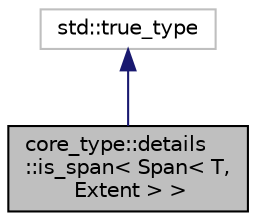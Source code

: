 digraph "core_type::details::is_span&lt; Span&lt; T, Extent &gt; &gt;"
{
 // LATEX_PDF_SIZE
  edge [fontname="Helvetica",fontsize="10",labelfontname="Helvetica",labelfontsize="10"];
  node [fontname="Helvetica",fontsize="10",shape=record];
  Node1 [label="core_type::details\l::is_span\< Span\< T,\l Extent \> \>",height=0.2,width=0.4,color="black", fillcolor="grey75", style="filled", fontcolor="black",tooltip="Type trait to check if passed element is Span or not."];
  Node2 -> Node1 [dir="back",color="midnightblue",fontsize="10",style="solid",fontname="Helvetica"];
  Node2 [label="std::true_type",height=0.2,width=0.4,color="grey75", fillcolor="white", style="filled",tooltip=" "];
}
